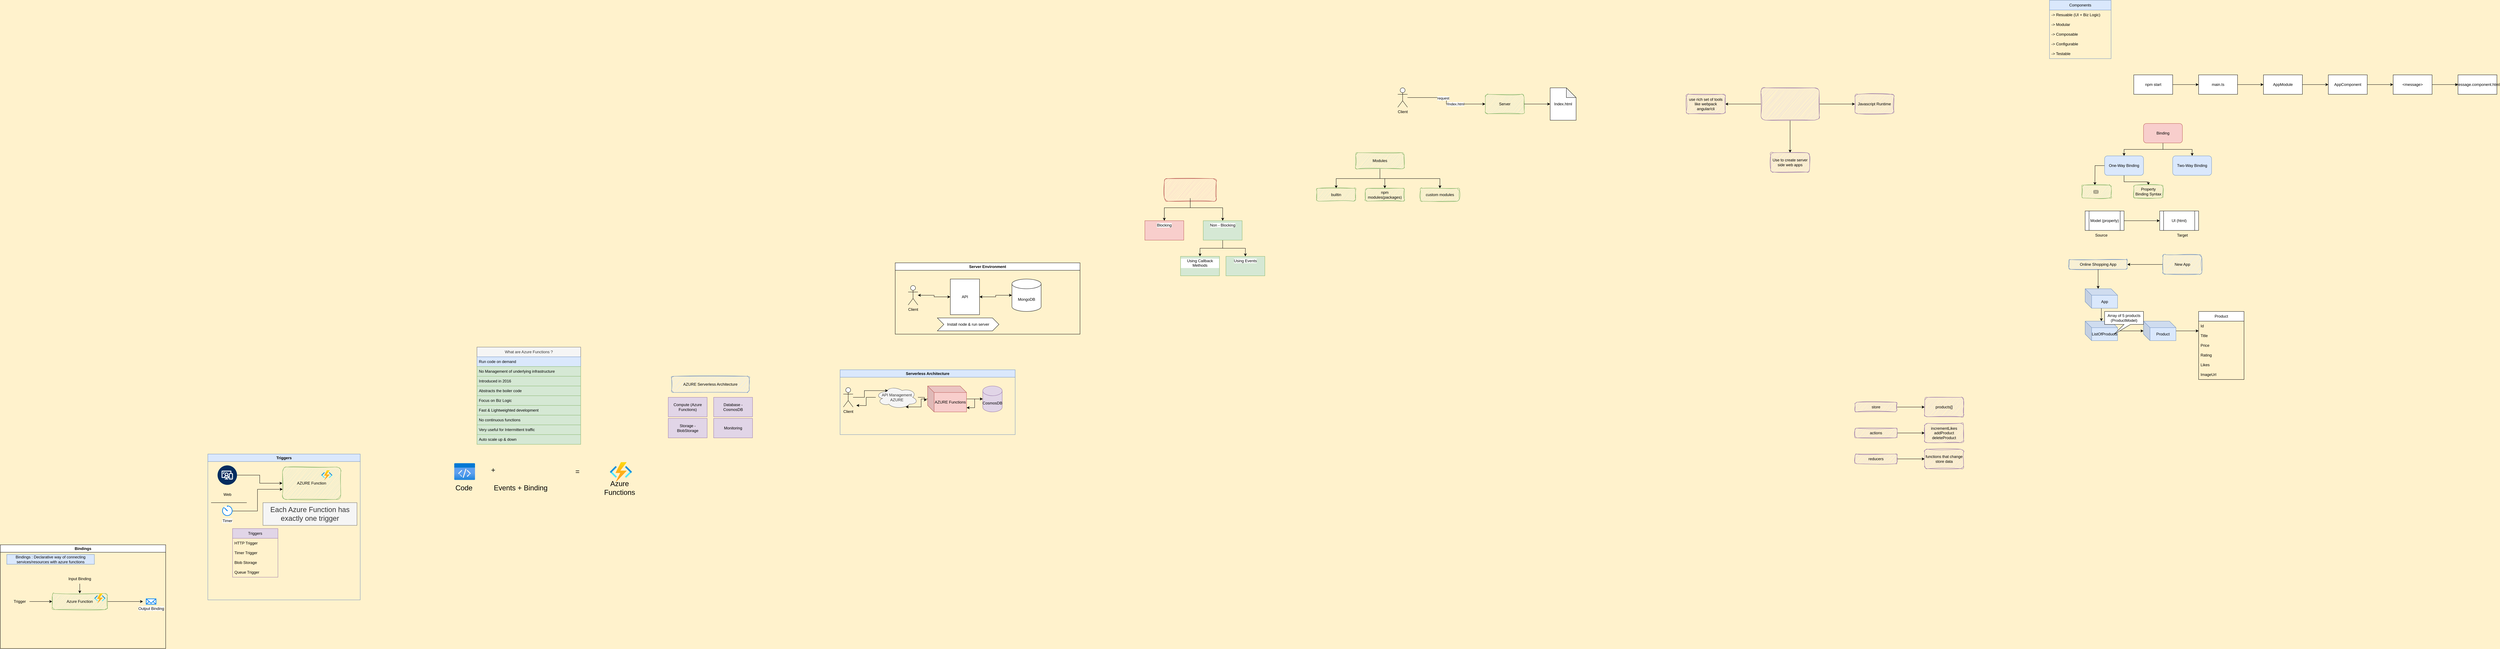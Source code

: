 <mxfile version="24.3.1" type="device">
  <diagram name="Page-1" id="HDuXw-QlhJ11YC1dcPAw">
    <mxGraphModel dx="7436" dy="801" grid="1" gridSize="10" guides="1" tooltips="1" connect="1" arrows="1" fold="1" page="0" pageScale="1" pageWidth="827" pageHeight="1169" background="#FFF2CC" math="0" shadow="0">
      <root>
        <mxCell id="0" />
        <mxCell id="1" parent="0" />
        <mxCell id="bRdnowW25l7c8z7Rshd9-3" value="" style="edgeStyle=orthogonalEdgeStyle;rounded=0;orthogonalLoop=1;jettySize=auto;html=1;" parent="1" source="bRdnowW25l7c8z7Rshd9-1" target="bRdnowW25l7c8z7Rshd9-2" edge="1">
          <mxGeometry relative="1" as="geometry" />
        </mxCell>
        <mxCell id="bRdnowW25l7c8z7Rshd9-1" value="npm start" style="rounded=0;whiteSpace=wrap;html=1;" parent="1" vertex="1">
          <mxGeometry x="90" y="200" width="120" height="60" as="geometry" />
        </mxCell>
        <mxCell id="bRdnowW25l7c8z7Rshd9-5" value="" style="edgeStyle=orthogonalEdgeStyle;rounded=0;orthogonalLoop=1;jettySize=auto;html=1;" parent="1" source="bRdnowW25l7c8z7Rshd9-2" target="bRdnowW25l7c8z7Rshd9-4" edge="1">
          <mxGeometry relative="1" as="geometry" />
        </mxCell>
        <mxCell id="bRdnowW25l7c8z7Rshd9-2" value="main.ts" style="whiteSpace=wrap;html=1;rounded=0;" parent="1" vertex="1">
          <mxGeometry x="290" y="200" width="120" height="60" as="geometry" />
        </mxCell>
        <mxCell id="bRdnowW25l7c8z7Rshd9-7" value="" style="edgeStyle=orthogonalEdgeStyle;rounded=0;orthogonalLoop=1;jettySize=auto;html=1;" parent="1" source="bRdnowW25l7c8z7Rshd9-4" target="bRdnowW25l7c8z7Rshd9-6" edge="1">
          <mxGeometry relative="1" as="geometry" />
        </mxCell>
        <mxCell id="bRdnowW25l7c8z7Rshd9-4" value="AppModule" style="whiteSpace=wrap;html=1;rounded=0;" parent="1" vertex="1">
          <mxGeometry x="490" y="200" width="120" height="60" as="geometry" />
        </mxCell>
        <mxCell id="bRdnowW25l7c8z7Rshd9-19" value="" style="edgeStyle=orthogonalEdgeStyle;rounded=0;orthogonalLoop=1;jettySize=auto;html=1;" parent="1" source="bRdnowW25l7c8z7Rshd9-6" target="bRdnowW25l7c8z7Rshd9-18" edge="1">
          <mxGeometry relative="1" as="geometry" />
        </mxCell>
        <mxCell id="bRdnowW25l7c8z7Rshd9-6" value="AppComponent" style="whiteSpace=wrap;html=1;rounded=0;" parent="1" vertex="1">
          <mxGeometry x="690" y="200" width="120" height="60" as="geometry" />
        </mxCell>
        <mxCell id="bRdnowW25l7c8z7Rshd9-8" value="Components" style="swimlane;fontStyle=0;childLayout=stackLayout;horizontal=1;startSize=30;horizontalStack=0;resizeParent=1;resizeParentMax=0;resizeLast=0;collapsible=1;marginBottom=0;whiteSpace=wrap;html=1;fillColor=#dae8fc;strokeColor=#6c8ebf;" parent="1" vertex="1">
          <mxGeometry x="-170" y="-30" width="190" height="180" as="geometry" />
        </mxCell>
        <mxCell id="bRdnowW25l7c8z7Rshd9-9" value="-&amp;gt; Resuable (UI + Biz Logic)" style="text;strokeColor=none;fillColor=none;align=left;verticalAlign=middle;spacingLeft=4;spacingRight=4;overflow=hidden;points=[[0,0.5],[1,0.5]];portConstraint=eastwest;rotatable=0;whiteSpace=wrap;html=1;" parent="bRdnowW25l7c8z7Rshd9-8" vertex="1">
          <mxGeometry y="30" width="190" height="30" as="geometry" />
        </mxCell>
        <mxCell id="bRdnowW25l7c8z7Rshd9-10" value="-&amp;gt; Modular" style="text;strokeColor=none;fillColor=none;align=left;verticalAlign=middle;spacingLeft=4;spacingRight=4;overflow=hidden;points=[[0,0.5],[1,0.5]];portConstraint=eastwest;rotatable=0;whiteSpace=wrap;html=1;" parent="bRdnowW25l7c8z7Rshd9-8" vertex="1">
          <mxGeometry y="60" width="190" height="30" as="geometry" />
        </mxCell>
        <mxCell id="bRdnowW25l7c8z7Rshd9-11" value="-&amp;gt; Composable" style="text;strokeColor=none;fillColor=none;align=left;verticalAlign=middle;spacingLeft=4;spacingRight=4;overflow=hidden;points=[[0,0.5],[1,0.5]];portConstraint=eastwest;rotatable=0;whiteSpace=wrap;html=1;" parent="bRdnowW25l7c8z7Rshd9-8" vertex="1">
          <mxGeometry y="90" width="190" height="30" as="geometry" />
        </mxCell>
        <mxCell id="bRdnowW25l7c8z7Rshd9-16" value="-&amp;gt; Configurable" style="text;strokeColor=none;fillColor=none;align=left;verticalAlign=middle;spacingLeft=4;spacingRight=4;overflow=hidden;points=[[0,0.5],[1,0.5]];portConstraint=eastwest;rotatable=0;whiteSpace=wrap;html=1;" parent="bRdnowW25l7c8z7Rshd9-8" vertex="1">
          <mxGeometry y="120" width="190" height="30" as="geometry" />
        </mxCell>
        <mxCell id="bRdnowW25l7c8z7Rshd9-17" value="-&amp;gt; Testable" style="text;strokeColor=none;fillColor=none;align=left;verticalAlign=middle;spacingLeft=4;spacingRight=4;overflow=hidden;points=[[0,0.5],[1,0.5]];portConstraint=eastwest;rotatable=0;whiteSpace=wrap;html=1;" parent="bRdnowW25l7c8z7Rshd9-8" vertex="1">
          <mxGeometry y="150" width="190" height="30" as="geometry" />
        </mxCell>
        <mxCell id="bRdnowW25l7c8z7Rshd9-21" value="" style="edgeStyle=orthogonalEdgeStyle;rounded=0;orthogonalLoop=1;jettySize=auto;html=1;" parent="1" source="bRdnowW25l7c8z7Rshd9-18" target="bRdnowW25l7c8z7Rshd9-20" edge="1">
          <mxGeometry relative="1" as="geometry" />
        </mxCell>
        <mxCell id="bRdnowW25l7c8z7Rshd9-18" value="&amp;lt;message&amp;gt;" style="whiteSpace=wrap;html=1;rounded=0;" parent="1" vertex="1">
          <mxGeometry x="890" y="200" width="120" height="60" as="geometry" />
        </mxCell>
        <mxCell id="bRdnowW25l7c8z7Rshd9-20" value="message.component.html" style="whiteSpace=wrap;html=1;rounded=0;" parent="1" vertex="1">
          <mxGeometry x="1090" y="200" width="120" height="60" as="geometry" />
        </mxCell>
        <mxCell id="JdlYXXrfO3Y3O5DC-lxx-3" value="" style="edgeStyle=orthogonalEdgeStyle;rounded=0;orthogonalLoop=1;jettySize=auto;html=1;" parent="1" source="JdlYXXrfO3Y3O5DC-lxx-1" target="JdlYXXrfO3Y3O5DC-lxx-2" edge="1">
          <mxGeometry relative="1" as="geometry" />
        </mxCell>
        <mxCell id="JdlYXXrfO3Y3O5DC-lxx-5" style="edgeStyle=orthogonalEdgeStyle;rounded=0;orthogonalLoop=1;jettySize=auto;html=1;entryX=0.5;entryY=0;entryDx=0;entryDy=0;" parent="1" source="JdlYXXrfO3Y3O5DC-lxx-1" target="JdlYXXrfO3Y3O5DC-lxx-4" edge="1">
          <mxGeometry relative="1" as="geometry" />
        </mxCell>
        <mxCell id="JdlYXXrfO3Y3O5DC-lxx-1" value="Binding" style="rounded=1;whiteSpace=wrap;html=1;fillColor=#f8cecc;strokeColor=#b85450;" parent="1" vertex="1">
          <mxGeometry x="120" y="350" width="120" height="60" as="geometry" />
        </mxCell>
        <mxCell id="JdlYXXrfO3Y3O5DC-lxx-9" style="edgeStyle=orthogonalEdgeStyle;rounded=0;orthogonalLoop=1;jettySize=auto;html=1;" parent="1" source="JdlYXXrfO3Y3O5DC-lxx-2" edge="1">
          <mxGeometry relative="1" as="geometry">
            <mxPoint x="-30" y="540" as="targetPoint" />
          </mxGeometry>
        </mxCell>
        <mxCell id="JdlYXXrfO3Y3O5DC-lxx-12" style="edgeStyle=orthogonalEdgeStyle;rounded=0;orthogonalLoop=1;jettySize=auto;html=1;entryX=0.5;entryY=0;entryDx=0;entryDy=0;" parent="1" source="JdlYXXrfO3Y3O5DC-lxx-2" target="JdlYXXrfO3Y3O5DC-lxx-11" edge="1">
          <mxGeometry relative="1" as="geometry" />
        </mxCell>
        <mxCell id="JdlYXXrfO3Y3O5DC-lxx-2" value="One-Way Binding" style="rounded=1;whiteSpace=wrap;html=1;fillColor=#dae8fc;strokeColor=#6c8ebf;" parent="1" vertex="1">
          <mxGeometry y="450" width="120" height="60" as="geometry" />
        </mxCell>
        <mxCell id="JdlYXXrfO3Y3O5DC-lxx-4" value="Two-Way Binding" style="rounded=1;whiteSpace=wrap;html=1;fillColor=#dae8fc;strokeColor=#6c8ebf;" parent="1" vertex="1">
          <mxGeometry x="210" y="450" width="120" height="60" as="geometry" />
        </mxCell>
        <mxCell id="JdlYXXrfO3Y3O5DC-lxx-8" style="edgeStyle=orthogonalEdgeStyle;rounded=0;orthogonalLoop=1;jettySize=auto;html=1;" parent="1" source="JdlYXXrfO3Y3O5DC-lxx-6" target="JdlYXXrfO3Y3O5DC-lxx-7" edge="1">
          <mxGeometry relative="1" as="geometry" />
        </mxCell>
        <mxCell id="JdlYXXrfO3Y3O5DC-lxx-6" value="Model (property)" style="shape=process;whiteSpace=wrap;html=1;backgroundOutline=1;" parent="1" vertex="1">
          <mxGeometry x="-60" y="620" width="120" height="60" as="geometry" />
        </mxCell>
        <mxCell id="JdlYXXrfO3Y3O5DC-lxx-7" value="UI (html)" style="shape=process;whiteSpace=wrap;html=1;backgroundOutline=1;" parent="1" vertex="1">
          <mxGeometry x="170" y="620" width="120" height="60" as="geometry" />
        </mxCell>
        <mxCell id="JdlYXXrfO3Y3O5DC-lxx-10" value="{{}}&amp;nbsp;" style="rounded=1;whiteSpace=wrap;html=1;fillColor=#d5e8d4;strokeColor=#82b366;sketch=1;curveFitting=1;jiggle=2;" parent="1" vertex="1">
          <mxGeometry x="-70" y="540" width="90" height="40" as="geometry" />
        </mxCell>
        <mxCell id="JdlYXXrfO3Y3O5DC-lxx-11" value="Property Binding Syntax" style="rounded=1;whiteSpace=wrap;html=1;fillColor=#d5e8d4;strokeColor=#82b366;sketch=1;curveFitting=1;jiggle=2;" parent="1" vertex="1">
          <mxGeometry x="90" y="540" width="90" height="40" as="geometry" />
        </mxCell>
        <mxCell id="JdlYXXrfO3Y3O5DC-lxx-13" value="Source" style="text;html=1;align=center;verticalAlign=middle;whiteSpace=wrap;rounded=0;" parent="1" vertex="1">
          <mxGeometry x="-40" y="680" width="60" height="30" as="geometry" />
        </mxCell>
        <mxCell id="JdlYXXrfO3Y3O5DC-lxx-14" value="Target" style="text;html=1;align=center;verticalAlign=middle;whiteSpace=wrap;rounded=0;" parent="1" vertex="1">
          <mxGeometry x="210" y="680" width="60" height="30" as="geometry" />
        </mxCell>
        <mxCell id="JdlYXXrfO3Y3O5DC-lxx-15" value="Online Shopping App" style="rounded=1;whiteSpace=wrap;html=1;fillColor=#dae8fc;strokeColor=#6c8ebf;sketch=1;curveFitting=1;jiggle=2;" parent="1" vertex="1">
          <mxGeometry x="-110" y="770" width="180" height="30" as="geometry" />
        </mxCell>
        <mxCell id="JdlYXXrfO3Y3O5DC-lxx-21" value="" style="edgeStyle=orthogonalEdgeStyle;rounded=0;orthogonalLoop=1;jettySize=auto;html=1;" parent="1" source="JdlYXXrfO3Y3O5DC-lxx-18" target="JdlYXXrfO3Y3O5DC-lxx-20" edge="1">
          <mxGeometry relative="1" as="geometry" />
        </mxCell>
        <mxCell id="JdlYXXrfO3Y3O5DC-lxx-18" value="App" style="shape=cube;whiteSpace=wrap;html=1;boundedLbl=1;backgroundOutline=1;darkOpacity=0.05;darkOpacity2=0.1;fillColor=#dae8fc;strokeColor=#6c8ebf;" parent="1" vertex="1">
          <mxGeometry x="-60" y="860" width="100" height="60" as="geometry" />
        </mxCell>
        <mxCell id="JdlYXXrfO3Y3O5DC-lxx-19" style="edgeStyle=orthogonalEdgeStyle;rounded=0;orthogonalLoop=1;jettySize=auto;html=1;entryX=0;entryY=0;entryDx=40;entryDy=0;entryPerimeter=0;" parent="1" source="JdlYXXrfO3Y3O5DC-lxx-15" target="JdlYXXrfO3Y3O5DC-lxx-18" edge="1">
          <mxGeometry relative="1" as="geometry" />
        </mxCell>
        <mxCell id="JdlYXXrfO3Y3O5DC-lxx-23" value="" style="edgeStyle=orthogonalEdgeStyle;rounded=0;orthogonalLoop=1;jettySize=auto;html=1;" parent="1" source="JdlYXXrfO3Y3O5DC-lxx-20" target="JdlYXXrfO3Y3O5DC-lxx-22" edge="1">
          <mxGeometry relative="1" as="geometry" />
        </mxCell>
        <mxCell id="JdlYXXrfO3Y3O5DC-lxx-20" value="ListOfProducts" style="shape=cube;whiteSpace=wrap;html=1;boundedLbl=1;backgroundOutline=1;darkOpacity=0.05;darkOpacity2=0.1;fillColor=#dae8fc;strokeColor=#6c8ebf;" parent="1" vertex="1">
          <mxGeometry x="-60" y="960" width="100" height="60" as="geometry" />
        </mxCell>
        <mxCell id="JdlYXXrfO3Y3O5DC-lxx-26" value="" style="edgeStyle=orthogonalEdgeStyle;rounded=0;orthogonalLoop=1;jettySize=auto;html=1;" parent="1" source="JdlYXXrfO3Y3O5DC-lxx-22" edge="1">
          <mxGeometry relative="1" as="geometry">
            <mxPoint x="290" y="990" as="targetPoint" />
          </mxGeometry>
        </mxCell>
        <mxCell id="JdlYXXrfO3Y3O5DC-lxx-22" value="Product" style="shape=cube;whiteSpace=wrap;html=1;boundedLbl=1;backgroundOutline=1;darkOpacity=0.05;darkOpacity2=0.1;fillColor=#dae8fc;strokeColor=#6c8ebf;" parent="1" vertex="1">
          <mxGeometry x="120" y="960" width="100" height="60" as="geometry" />
        </mxCell>
        <mxCell id="JdlYXXrfO3Y3O5DC-lxx-24" value="Array of 5 products (ProductModel)" style="shape=callout;whiteSpace=wrap;html=1;perimeter=calloutPerimeter;position2=0.25;" parent="1" vertex="1">
          <mxGeometry y="930" width="120" height="70" as="geometry" />
        </mxCell>
        <mxCell id="JdlYXXrfO3Y3O5DC-lxx-27" value="Product" style="swimlane;fontStyle=0;childLayout=stackLayout;horizontal=1;startSize=30;horizontalStack=0;resizeParent=1;resizeParentMax=0;resizeLast=0;collapsible=1;marginBottom=0;whiteSpace=wrap;html=1;" parent="1" vertex="1">
          <mxGeometry x="290" y="930" width="140" height="210" as="geometry" />
        </mxCell>
        <mxCell id="JdlYXXrfO3Y3O5DC-lxx-28" value="Id" style="text;strokeColor=none;fillColor=none;align=left;verticalAlign=middle;spacingLeft=4;spacingRight=4;overflow=hidden;points=[[0,0.5],[1,0.5]];portConstraint=eastwest;rotatable=0;whiteSpace=wrap;html=1;" parent="JdlYXXrfO3Y3O5DC-lxx-27" vertex="1">
          <mxGeometry y="30" width="140" height="30" as="geometry" />
        </mxCell>
        <mxCell id="JdlYXXrfO3Y3O5DC-lxx-29" value="Title" style="text;strokeColor=none;fillColor=none;align=left;verticalAlign=middle;spacingLeft=4;spacingRight=4;overflow=hidden;points=[[0,0.5],[1,0.5]];portConstraint=eastwest;rotatable=0;whiteSpace=wrap;html=1;" parent="JdlYXXrfO3Y3O5DC-lxx-27" vertex="1">
          <mxGeometry y="60" width="140" height="30" as="geometry" />
        </mxCell>
        <mxCell id="JdlYXXrfO3Y3O5DC-lxx-30" value="Price" style="text;strokeColor=none;fillColor=none;align=left;verticalAlign=middle;spacingLeft=4;spacingRight=4;overflow=hidden;points=[[0,0.5],[1,0.5]];portConstraint=eastwest;rotatable=0;whiteSpace=wrap;html=1;" parent="JdlYXXrfO3Y3O5DC-lxx-27" vertex="1">
          <mxGeometry y="90" width="140" height="30" as="geometry" />
        </mxCell>
        <mxCell id="JdlYXXrfO3Y3O5DC-lxx-31" value="Rating" style="text;strokeColor=none;fillColor=none;align=left;verticalAlign=middle;spacingLeft=4;spacingRight=4;overflow=hidden;points=[[0,0.5],[1,0.5]];portConstraint=eastwest;rotatable=0;whiteSpace=wrap;html=1;" parent="JdlYXXrfO3Y3O5DC-lxx-27" vertex="1">
          <mxGeometry y="120" width="140" height="30" as="geometry" />
        </mxCell>
        <mxCell id="JdlYXXrfO3Y3O5DC-lxx-33" value="Likes" style="text;strokeColor=none;fillColor=none;align=left;verticalAlign=middle;spacingLeft=4;spacingRight=4;overflow=hidden;points=[[0,0.5],[1,0.5]];portConstraint=eastwest;rotatable=0;whiteSpace=wrap;html=1;" parent="JdlYXXrfO3Y3O5DC-lxx-27" vertex="1">
          <mxGeometry y="150" width="140" height="30" as="geometry" />
        </mxCell>
        <mxCell id="JdlYXXrfO3Y3O5DC-lxx-32" value="ImageUrl" style="text;strokeColor=none;fillColor=none;align=left;verticalAlign=middle;spacingLeft=4;spacingRight=4;overflow=hidden;points=[[0,0.5],[1,0.5]];portConstraint=eastwest;rotatable=0;whiteSpace=wrap;html=1;" parent="JdlYXXrfO3Y3O5DC-lxx-27" vertex="1">
          <mxGeometry y="180" width="140" height="30" as="geometry" />
        </mxCell>
        <mxCell id="JdlYXXrfO3Y3O5DC-lxx-37" style="edgeStyle=orthogonalEdgeStyle;rounded=0;orthogonalLoop=1;jettySize=auto;html=1;entryX=1;entryY=0.5;entryDx=0;entryDy=0;" parent="1" source="JdlYXXrfO3Y3O5DC-lxx-35" target="JdlYXXrfO3Y3O5DC-lxx-15" edge="1">
          <mxGeometry relative="1" as="geometry" />
        </mxCell>
        <mxCell id="JdlYXXrfO3Y3O5DC-lxx-35" value="New App" style="whiteSpace=wrap;html=1;fillColor=#dae8fc;strokeColor=#6c8ebf;rounded=1;sketch=1;curveFitting=1;jiggle=2;" parent="1" vertex="1">
          <mxGeometry x="180" y="755" width="120" height="60" as="geometry" />
        </mxCell>
        <mxCell id="70ixarAjrziTrbDq58aA-3" value="" style="edgeStyle=orthogonalEdgeStyle;rounded=0;orthogonalLoop=1;jettySize=auto;html=1;" parent="1" source="70ixarAjrziTrbDq58aA-1" target="70ixarAjrziTrbDq58aA-2" edge="1">
          <mxGeometry relative="1" as="geometry" />
        </mxCell>
        <mxCell id="70ixarAjrziTrbDq58aA-1" value="store" style="rounded=1;whiteSpace=wrap;html=1;fillColor=#e1d5e7;strokeColor=#9673a6;sketch=1;curveFitting=1;jiggle=2;" parent="1" vertex="1">
          <mxGeometry x="-770" y="1210" width="130" height="30" as="geometry" />
        </mxCell>
        <mxCell id="70ixarAjrziTrbDq58aA-2" value="products[]" style="whiteSpace=wrap;html=1;fillColor=#e1d5e7;strokeColor=#9673a6;rounded=1;sketch=1;curveFitting=1;jiggle=2;" parent="1" vertex="1">
          <mxGeometry x="-555" y="1195" width="120" height="60" as="geometry" />
        </mxCell>
        <mxCell id="70ixarAjrziTrbDq58aA-6" value="" style="edgeStyle=orthogonalEdgeStyle;rounded=0;orthogonalLoop=1;jettySize=auto;html=1;" parent="1" source="70ixarAjrziTrbDq58aA-4" target="70ixarAjrziTrbDq58aA-5" edge="1">
          <mxGeometry relative="1" as="geometry" />
        </mxCell>
        <mxCell id="70ixarAjrziTrbDq58aA-4" value="actions" style="rounded=1;whiteSpace=wrap;html=1;fillColor=#e1d5e7;strokeColor=#9673a6;sketch=1;curveFitting=1;jiggle=2;" parent="1" vertex="1">
          <mxGeometry x="-770" y="1290" width="130" height="30" as="geometry" />
        </mxCell>
        <mxCell id="70ixarAjrziTrbDq58aA-5" value="incrementLikes&lt;div&gt;addProduct&lt;/div&gt;&lt;div&gt;deleteProduct&lt;/div&gt;" style="whiteSpace=wrap;html=1;fillColor=#e1d5e7;strokeColor=#9673a6;rounded=1;sketch=1;curveFitting=1;jiggle=2;" parent="1" vertex="1">
          <mxGeometry x="-555" y="1275" width="120" height="60" as="geometry" />
        </mxCell>
        <mxCell id="70ixarAjrziTrbDq58aA-9" value="" style="edgeStyle=orthogonalEdgeStyle;rounded=0;orthogonalLoop=1;jettySize=auto;html=1;" parent="1" source="70ixarAjrziTrbDq58aA-7" target="70ixarAjrziTrbDq58aA-8" edge="1">
          <mxGeometry relative="1" as="geometry" />
        </mxCell>
        <mxCell id="70ixarAjrziTrbDq58aA-7" value="reducers" style="rounded=1;whiteSpace=wrap;html=1;fillColor=#e1d5e7;strokeColor=#9673a6;sketch=1;curveFitting=1;jiggle=2;" parent="1" vertex="1">
          <mxGeometry x="-770" y="1370" width="130" height="30" as="geometry" />
        </mxCell>
        <mxCell id="70ixarAjrziTrbDq58aA-8" value="functions that change store data" style="whiteSpace=wrap;html=1;fillColor=#e1d5e7;strokeColor=#9673a6;rounded=1;sketch=1;curveFitting=1;jiggle=2;" parent="1" vertex="1">
          <mxGeometry x="-555" y="1355" width="120" height="60" as="geometry" />
        </mxCell>
        <mxCell id="14-h52MNmhF-aHsk9ki6-4" value="" style="edgeStyle=orthogonalEdgeStyle;rounded=0;orthogonalLoop=1;jettySize=auto;html=1;" parent="1" source="14-h52MNmhF-aHsk9ki6-1" target="14-h52MNmhF-aHsk9ki6-3" edge="1">
          <mxGeometry relative="1" as="geometry" />
        </mxCell>
        <mxCell id="14-h52MNmhF-aHsk9ki6-6" value="" style="edgeStyle=orthogonalEdgeStyle;rounded=0;orthogonalLoop=1;jettySize=auto;html=1;" parent="1" source="14-h52MNmhF-aHsk9ki6-1" target="14-h52MNmhF-aHsk9ki6-5" edge="1">
          <mxGeometry relative="1" as="geometry" />
        </mxCell>
        <mxCell id="14-h52MNmhF-aHsk9ki6-8" value="" style="edgeStyle=orthogonalEdgeStyle;rounded=0;orthogonalLoop=1;jettySize=auto;html=1;" parent="1" source="14-h52MNmhF-aHsk9ki6-1" target="14-h52MNmhF-aHsk9ki6-7" edge="1">
          <mxGeometry relative="1" as="geometry" />
        </mxCell>
        <mxCell id="14-h52MNmhF-aHsk9ki6-1" value="" style="rounded=1;whiteSpace=wrap;html=1;fillColor=#e1d5e7;strokeColor=#9673a6;sketch=1;curveFitting=1;jiggle=2;" parent="1" vertex="1">
          <mxGeometry x="-1060" y="240" width="180" height="100" as="geometry" />
        </mxCell>
        <mxCell id="14-h52MNmhF-aHsk9ki6-2" value="" style="shape=image;verticalLabelPosition=bottom;labelBackgroundColor=default;verticalAlign=top;aspect=fixed;imageAspect=0;image=https://upload.wikimedia.org/wikipedia/commons/d/d9/Node.js_logo.svg;" parent="1" vertex="1">
          <mxGeometry x="-1000" y="269.5" width="67.01" height="41" as="geometry" />
        </mxCell>
        <mxCell id="14-h52MNmhF-aHsk9ki6-3" value="Javascript Runtime" style="whiteSpace=wrap;html=1;fillColor=#e1d5e7;strokeColor=#9673a6;rounded=1;sketch=1;curveFitting=1;jiggle=2;" parent="1" vertex="1">
          <mxGeometry x="-770" y="260" width="120" height="60" as="geometry" />
        </mxCell>
        <mxCell id="14-h52MNmhF-aHsk9ki6-5" value="Use to create server side web apps" style="whiteSpace=wrap;html=1;fillColor=#e1d5e7;strokeColor=#9673a6;rounded=1;sketch=1;curveFitting=1;jiggle=2;" parent="1" vertex="1">
          <mxGeometry x="-1030" y="440" width="120" height="60" as="geometry" />
        </mxCell>
        <mxCell id="14-h52MNmhF-aHsk9ki6-7" value="use rich set of tools like webpack angular/cli" style="whiteSpace=wrap;html=1;fillColor=#e1d5e7;strokeColor=#9673a6;rounded=1;sketch=1;curveFitting=1;jiggle=2;" parent="1" vertex="1">
          <mxGeometry x="-1290" y="260" width="120" height="60" as="geometry" />
        </mxCell>
        <mxCell id="14-h52MNmhF-aHsk9ki6-9" value="Server" style="rounded=1;whiteSpace=wrap;html=1;fillColor=#d5e8d4;strokeColor=#82b366;sketch=1;curveFitting=1;jiggle=2;" parent="1" vertex="1">
          <mxGeometry x="-1910" y="260" width="120" height="60" as="geometry" />
        </mxCell>
        <mxCell id="14-h52MNmhF-aHsk9ki6-11" style="edgeStyle=orthogonalEdgeStyle;rounded=0;orthogonalLoop=1;jettySize=auto;html=1;entryX=0;entryY=0.5;entryDx=0;entryDy=0;" parent="1" source="14-h52MNmhF-aHsk9ki6-10" target="14-h52MNmhF-aHsk9ki6-9" edge="1">
          <mxGeometry relative="1" as="geometry" />
        </mxCell>
        <mxCell id="14-h52MNmhF-aHsk9ki6-12" value="request" style="edgeLabel;html=1;align=center;verticalAlign=middle;resizable=0;points=[];" parent="14-h52MNmhF-aHsk9ki6-11" vertex="1" connectable="0">
          <mxGeometry x="-0.153" y="-2" relative="1" as="geometry">
            <mxPoint as="offset" />
          </mxGeometry>
        </mxCell>
        <mxCell id="14-h52MNmhF-aHsk9ki6-20" value="/Index.html" style="edgeLabel;html=1;align=center;verticalAlign=middle;resizable=0;points=[];" parent="14-h52MNmhF-aHsk9ki6-11" vertex="1" connectable="0">
          <mxGeometry x="0.29" relative="1" as="geometry">
            <mxPoint as="offset" />
          </mxGeometry>
        </mxCell>
        <mxCell id="14-h52MNmhF-aHsk9ki6-10" value="Client" style="shape=umlActor;verticalLabelPosition=bottom;verticalAlign=top;html=1;outlineConnect=0;" parent="1" vertex="1">
          <mxGeometry x="-2180" y="240" width="30" height="60" as="geometry" />
        </mxCell>
        <mxCell id="14-h52MNmhF-aHsk9ki6-13" value="Index.html" style="shape=note;whiteSpace=wrap;html=1;backgroundOutline=1;darkOpacity=0.05;" parent="1" vertex="1">
          <mxGeometry x="-1710" y="240" width="80" height="100" as="geometry" />
        </mxCell>
        <mxCell id="14-h52MNmhF-aHsk9ki6-14" style="edgeStyle=orthogonalEdgeStyle;rounded=0;orthogonalLoop=1;jettySize=auto;html=1;entryX=0;entryY=0.5;entryDx=0;entryDy=0;entryPerimeter=0;" parent="1" source="14-h52MNmhF-aHsk9ki6-9" target="14-h52MNmhF-aHsk9ki6-13" edge="1">
          <mxGeometry relative="1" as="geometry" />
        </mxCell>
        <mxCell id="14-h52MNmhF-aHsk9ki6-23" value="" style="edgeStyle=orthogonalEdgeStyle;rounded=0;orthogonalLoop=1;jettySize=auto;html=1;" parent="1" source="14-h52MNmhF-aHsk9ki6-21" target="14-h52MNmhF-aHsk9ki6-22" edge="1">
          <mxGeometry relative="1" as="geometry" />
        </mxCell>
        <mxCell id="14-h52MNmhF-aHsk9ki6-26" style="edgeStyle=orthogonalEdgeStyle;rounded=0;orthogonalLoop=1;jettySize=auto;html=1;entryX=0.5;entryY=0;entryDx=0;entryDy=0;" parent="1" source="14-h52MNmhF-aHsk9ki6-21" target="14-h52MNmhF-aHsk9ki6-24" edge="1">
          <mxGeometry relative="1" as="geometry" />
        </mxCell>
        <mxCell id="14-h52MNmhF-aHsk9ki6-27" style="edgeStyle=orthogonalEdgeStyle;rounded=0;orthogonalLoop=1;jettySize=auto;html=1;" parent="1" source="14-h52MNmhF-aHsk9ki6-21" target="14-h52MNmhF-aHsk9ki6-25" edge="1">
          <mxGeometry relative="1" as="geometry">
            <Array as="points">
              <mxPoint x="-2235" y="520" />
              <mxPoint x="-2050" y="520" />
            </Array>
          </mxGeometry>
        </mxCell>
        <mxCell id="14-h52MNmhF-aHsk9ki6-21" value="Modules" style="rounded=1;whiteSpace=wrap;html=1;fillColor=#d5e8d4;strokeColor=#82b366;sketch=1;curveFitting=1;jiggle=2;" parent="1" vertex="1">
          <mxGeometry x="-2310" y="440" width="150" height="50" as="geometry" />
        </mxCell>
        <mxCell id="14-h52MNmhF-aHsk9ki6-22" value="builtin" style="whiteSpace=wrap;html=1;fillColor=#d5e8d4;strokeColor=#82b366;rounded=1;sketch=1;curveFitting=1;jiggle=2;" parent="1" vertex="1">
          <mxGeometry x="-2430" y="550" width="120" height="40" as="geometry" />
        </mxCell>
        <mxCell id="14-h52MNmhF-aHsk9ki6-24" value="npm modules(packages)" style="whiteSpace=wrap;html=1;fillColor=#d5e8d4;strokeColor=#82b366;rounded=1;sketch=1;curveFitting=1;jiggle=2;" parent="1" vertex="1">
          <mxGeometry x="-2280" y="550" width="120" height="40" as="geometry" />
        </mxCell>
        <mxCell id="14-h52MNmhF-aHsk9ki6-25" value="custom modules" style="whiteSpace=wrap;html=1;fillColor=#d5e8d4;strokeColor=#82b366;rounded=1;sketch=1;curveFitting=1;jiggle=2;" parent="1" vertex="1">
          <mxGeometry x="-2110" y="550" width="120" height="40" as="geometry" />
        </mxCell>
        <mxCell id="14-h52MNmhF-aHsk9ki6-29" value="" style="rounded=1;whiteSpace=wrap;html=1;fillColor=#f8cecc;strokeColor=#b85450;sketch=1;curveFitting=1;jiggle=2;" parent="1" vertex="1">
          <mxGeometry x="-2900" y="520" width="160" height="70" as="geometry" />
        </mxCell>
        <mxCell id="14-h52MNmhF-aHsk9ki6-32" value="" style="edgeStyle=orthogonalEdgeStyle;rounded=0;orthogonalLoop=1;jettySize=auto;html=1;" parent="1" source="14-h52MNmhF-aHsk9ki6-30" target="14-h52MNmhF-aHsk9ki6-31" edge="1">
          <mxGeometry relative="1" as="geometry">
            <Array as="points">
              <mxPoint x="-2820" y="610" />
              <mxPoint x="-2900" y="610" />
            </Array>
          </mxGeometry>
        </mxCell>
        <mxCell id="14-h52MNmhF-aHsk9ki6-34" style="edgeStyle=orthogonalEdgeStyle;rounded=0;orthogonalLoop=1;jettySize=auto;html=1;entryX=0.5;entryY=0;entryDx=0;entryDy=0;" parent="1" source="14-h52MNmhF-aHsk9ki6-30" target="14-h52MNmhF-aHsk9ki6-33" edge="1">
          <mxGeometry relative="1" as="geometry">
            <Array as="points">
              <mxPoint x="-2820" y="610" />
              <mxPoint x="-2720" y="610" />
            </Array>
          </mxGeometry>
        </mxCell>
        <mxCell id="14-h52MNmhF-aHsk9ki6-30" value="" style="shape=image;verticalLabelPosition=bottom;labelBackgroundColor=default;verticalAlign=top;aspect=fixed;imageAspect=0;image=https://upload.wikimedia.org/wikipedia/commons/d/d9/Node.js_logo.svg;" parent="1" vertex="1">
          <mxGeometry x="-2853.51" y="539.5" width="67.01" height="41" as="geometry" />
        </mxCell>
        <mxCell id="14-h52MNmhF-aHsk9ki6-31" value="Blocking" style="whiteSpace=wrap;html=1;verticalAlign=top;labelBackgroundColor=default;fillColor=#f8cecc;strokeColor=#b85450;" parent="1" vertex="1">
          <mxGeometry x="-2959.995" y="650" width="120" height="60" as="geometry" />
        </mxCell>
        <mxCell id="14-h52MNmhF-aHsk9ki6-36" value="" style="edgeStyle=orthogonalEdgeStyle;rounded=0;orthogonalLoop=1;jettySize=auto;html=1;" parent="1" source="14-h52MNmhF-aHsk9ki6-33" target="14-h52MNmhF-aHsk9ki6-35" edge="1">
          <mxGeometry relative="1" as="geometry" />
        </mxCell>
        <mxCell id="14-h52MNmhF-aHsk9ki6-38" style="edgeStyle=orthogonalEdgeStyle;rounded=0;orthogonalLoop=1;jettySize=auto;html=1;entryX=0.5;entryY=0;entryDx=0;entryDy=0;" parent="1" source="14-h52MNmhF-aHsk9ki6-33" target="14-h52MNmhF-aHsk9ki6-37" edge="1">
          <mxGeometry relative="1" as="geometry" />
        </mxCell>
        <mxCell id="14-h52MNmhF-aHsk9ki6-33" value="Non - Blocking" style="whiteSpace=wrap;html=1;verticalAlign=top;labelBackgroundColor=default;fillColor=#d5e8d4;strokeColor=#82b366;" parent="1" vertex="1">
          <mxGeometry x="-2780.005" y="650" width="120" height="60" as="geometry" />
        </mxCell>
        <mxCell id="14-h52MNmhF-aHsk9ki6-35" value="Using Callback Methods" style="whiteSpace=wrap;html=1;verticalAlign=top;fillColor=#d5e8d4;strokeColor=#82b366;labelBackgroundColor=default;" parent="1" vertex="1">
          <mxGeometry x="-2849.995" y="760" width="120" height="60" as="geometry" />
        </mxCell>
        <mxCell id="14-h52MNmhF-aHsk9ki6-37" value="Using Events" style="whiteSpace=wrap;html=1;verticalAlign=top;fillColor=#d5e8d4;strokeColor=#82b366;labelBackgroundColor=default;" parent="1" vertex="1">
          <mxGeometry x="-2710.005" y="760" width="120" height="60" as="geometry" />
        </mxCell>
        <mxCell id="gSGFPPf_8N2eM0KzgUbJ-3" value="Server Environment" style="swimlane;whiteSpace=wrap;html=1;" vertex="1" parent="1">
          <mxGeometry x="-3730" y="780" width="570" height="220" as="geometry" />
        </mxCell>
        <mxCell id="gSGFPPf_8N2eM0KzgUbJ-8" style="edgeStyle=orthogonalEdgeStyle;rounded=0;orthogonalLoop=1;jettySize=auto;html=1;" edge="1" parent="gSGFPPf_8N2eM0KzgUbJ-3" source="gSGFPPf_8N2eM0KzgUbJ-4" target="gSGFPPf_8N2eM0KzgUbJ-5">
          <mxGeometry relative="1" as="geometry" />
        </mxCell>
        <mxCell id="gSGFPPf_8N2eM0KzgUbJ-4" value="Client" style="shape=umlActor;verticalLabelPosition=bottom;verticalAlign=top;html=1;outlineConnect=0;" vertex="1" parent="gSGFPPf_8N2eM0KzgUbJ-3">
          <mxGeometry x="40" y="70" width="30" height="60" as="geometry" />
        </mxCell>
        <mxCell id="gSGFPPf_8N2eM0KzgUbJ-9" style="edgeStyle=orthogonalEdgeStyle;rounded=0;orthogonalLoop=1;jettySize=auto;html=1;" edge="1" parent="gSGFPPf_8N2eM0KzgUbJ-3" source="gSGFPPf_8N2eM0KzgUbJ-5" target="gSGFPPf_8N2eM0KzgUbJ-7">
          <mxGeometry relative="1" as="geometry" />
        </mxCell>
        <mxCell id="gSGFPPf_8N2eM0KzgUbJ-11" style="edgeStyle=orthogonalEdgeStyle;rounded=0;orthogonalLoop=1;jettySize=auto;html=1;" edge="1" parent="gSGFPPf_8N2eM0KzgUbJ-3" source="gSGFPPf_8N2eM0KzgUbJ-5" target="gSGFPPf_8N2eM0KzgUbJ-4">
          <mxGeometry relative="1" as="geometry" />
        </mxCell>
        <mxCell id="gSGFPPf_8N2eM0KzgUbJ-5" value="API" style="rounded=0;whiteSpace=wrap;html=1;" vertex="1" parent="gSGFPPf_8N2eM0KzgUbJ-3">
          <mxGeometry x="170" y="50" width="90" height="110" as="geometry" />
        </mxCell>
        <mxCell id="gSGFPPf_8N2eM0KzgUbJ-6" value="Install node &amp;amp; run server" style="shape=step;perimeter=stepPerimeter;whiteSpace=wrap;html=1;fixedSize=1;" vertex="1" parent="gSGFPPf_8N2eM0KzgUbJ-3">
          <mxGeometry x="130" y="170" width="190" height="40" as="geometry" />
        </mxCell>
        <mxCell id="gSGFPPf_8N2eM0KzgUbJ-10" style="edgeStyle=orthogonalEdgeStyle;rounded=0;orthogonalLoop=1;jettySize=auto;html=1;" edge="1" parent="gSGFPPf_8N2eM0KzgUbJ-3" source="gSGFPPf_8N2eM0KzgUbJ-7" target="gSGFPPf_8N2eM0KzgUbJ-5">
          <mxGeometry relative="1" as="geometry" />
        </mxCell>
        <mxCell id="gSGFPPf_8N2eM0KzgUbJ-7" value="MongoDB" style="shape=cylinder3;whiteSpace=wrap;html=1;boundedLbl=1;backgroundOutline=1;size=15;" vertex="1" parent="gSGFPPf_8N2eM0KzgUbJ-3">
          <mxGeometry x="360" y="50" width="90" height="100" as="geometry" />
        </mxCell>
        <mxCell id="gSGFPPf_8N2eM0KzgUbJ-12" value="Serverless Architecture" style="swimlane;whiteSpace=wrap;html=1;fillColor=#dae8fc;strokeColor=#6c8ebf;" vertex="1" parent="1">
          <mxGeometry x="-3900" y="1110" width="540" height="200" as="geometry" />
        </mxCell>
        <mxCell id="gSGFPPf_8N2eM0KzgUbJ-13" value="Client" style="shape=umlActor;verticalLabelPosition=bottom;verticalAlign=top;html=1;outlineConnect=0;" vertex="1" parent="gSGFPPf_8N2eM0KzgUbJ-12">
          <mxGeometry x="10" y="55" width="30" height="60" as="geometry" />
        </mxCell>
        <mxCell id="gSGFPPf_8N2eM0KzgUbJ-23" style="edgeStyle=orthogonalEdgeStyle;rounded=0;orthogonalLoop=1;jettySize=auto;html=1;" edge="1" parent="gSGFPPf_8N2eM0KzgUbJ-12" source="gSGFPPf_8N2eM0KzgUbJ-15">
          <mxGeometry relative="1" as="geometry">
            <mxPoint x="50" y="110" as="targetPoint" />
          </mxGeometry>
        </mxCell>
        <mxCell id="gSGFPPf_8N2eM0KzgUbJ-15" value="API Management AZURE" style="ellipse;shape=cloud;whiteSpace=wrap;html=1;fillColor=#f5f5f5;fontColor=#333333;strokeColor=#666666;" vertex="1" parent="gSGFPPf_8N2eM0KzgUbJ-12">
          <mxGeometry x="110" y="50" width="130" height="70" as="geometry" />
        </mxCell>
        <mxCell id="gSGFPPf_8N2eM0KzgUbJ-19" style="edgeStyle=orthogonalEdgeStyle;rounded=0;orthogonalLoop=1;jettySize=auto;html=1;" edge="1" parent="gSGFPPf_8N2eM0KzgUbJ-12" source="gSGFPPf_8N2eM0KzgUbJ-16" target="gSGFPPf_8N2eM0KzgUbJ-18">
          <mxGeometry relative="1" as="geometry" />
        </mxCell>
        <mxCell id="gSGFPPf_8N2eM0KzgUbJ-16" value="AZURE Functions" style="shape=cube;whiteSpace=wrap;html=1;boundedLbl=1;backgroundOutline=1;darkOpacity=0.05;darkOpacity2=0.1;fillColor=#f8cecc;strokeColor=#b85450;" vertex="1" parent="gSGFPPf_8N2eM0KzgUbJ-12">
          <mxGeometry x="270" y="50" width="120" height="80" as="geometry" />
        </mxCell>
        <mxCell id="gSGFPPf_8N2eM0KzgUbJ-17" style="edgeStyle=orthogonalEdgeStyle;rounded=0;orthogonalLoop=1;jettySize=auto;html=1;entryX=-0.02;entryY=0.534;entryDx=0;entryDy=0;entryPerimeter=0;" edge="1" parent="gSGFPPf_8N2eM0KzgUbJ-12" source="gSGFPPf_8N2eM0KzgUbJ-15" target="gSGFPPf_8N2eM0KzgUbJ-16">
          <mxGeometry relative="1" as="geometry" />
        </mxCell>
        <mxCell id="gSGFPPf_8N2eM0KzgUbJ-18" value="CosmosDB" style="shape=cylinder3;whiteSpace=wrap;html=1;boundedLbl=1;backgroundOutline=1;size=15;fillColor=#e1d5e7;strokeColor=#9673a6;" vertex="1" parent="gSGFPPf_8N2eM0KzgUbJ-12">
          <mxGeometry x="440" y="50" width="60" height="80" as="geometry" />
        </mxCell>
        <mxCell id="gSGFPPf_8N2eM0KzgUbJ-20" style="edgeStyle=orthogonalEdgeStyle;rounded=0;orthogonalLoop=1;jettySize=auto;html=1;entryX=1.002;entryY=0.837;entryDx=0;entryDy=0;entryPerimeter=0;" edge="1" parent="gSGFPPf_8N2eM0KzgUbJ-12" source="gSGFPPf_8N2eM0KzgUbJ-18" target="gSGFPPf_8N2eM0KzgUbJ-16">
          <mxGeometry relative="1" as="geometry" />
        </mxCell>
        <mxCell id="gSGFPPf_8N2eM0KzgUbJ-21" style="edgeStyle=orthogonalEdgeStyle;rounded=0;orthogonalLoop=1;jettySize=auto;html=1;entryX=0.71;entryY=0.923;entryDx=0;entryDy=0;entryPerimeter=0;" edge="1" parent="gSGFPPf_8N2eM0KzgUbJ-12" source="gSGFPPf_8N2eM0KzgUbJ-16" target="gSGFPPf_8N2eM0KzgUbJ-15">
          <mxGeometry relative="1" as="geometry" />
        </mxCell>
        <mxCell id="gSGFPPf_8N2eM0KzgUbJ-22" style="edgeStyle=orthogonalEdgeStyle;rounded=0;orthogonalLoop=1;jettySize=auto;html=1;entryX=0.291;entryY=0.204;entryDx=0;entryDy=0;entryPerimeter=0;" edge="1" parent="gSGFPPf_8N2eM0KzgUbJ-12" source="gSGFPPf_8N2eM0KzgUbJ-13" target="gSGFPPf_8N2eM0KzgUbJ-15">
          <mxGeometry relative="1" as="geometry" />
        </mxCell>
        <mxCell id="gSGFPPf_8N2eM0KzgUbJ-24" value="AZURE Serverless Architecture" style="rounded=1;whiteSpace=wrap;html=1;fillColor=#dae8fc;strokeColor=#6c8ebf;sketch=1;curveFitting=1;jiggle=2;" vertex="1" parent="1">
          <mxGeometry x="-4420" y="1130" width="240" height="50" as="geometry" />
        </mxCell>
        <mxCell id="gSGFPPf_8N2eM0KzgUbJ-25" value="Compute (Azure Functions)" style="rounded=0;whiteSpace=wrap;html=1;fillColor=#e1d5e7;strokeColor=#9673a6;" vertex="1" parent="1">
          <mxGeometry x="-4430" y="1195" width="120" height="60" as="geometry" />
        </mxCell>
        <mxCell id="gSGFPPf_8N2eM0KzgUbJ-26" value="Database - CosmosDB" style="rounded=0;whiteSpace=wrap;html=1;fillColor=#e1d5e7;strokeColor=#9673a6;" vertex="1" parent="1">
          <mxGeometry x="-4290" y="1195" width="120" height="60" as="geometry" />
        </mxCell>
        <mxCell id="gSGFPPf_8N2eM0KzgUbJ-27" value="Storage - BlobStorage" style="rounded=0;whiteSpace=wrap;html=1;fillColor=#e1d5e7;strokeColor=#9673a6;" vertex="1" parent="1">
          <mxGeometry x="-4430" y="1260" width="120" height="60" as="geometry" />
        </mxCell>
        <mxCell id="gSGFPPf_8N2eM0KzgUbJ-28" value="Monitoring" style="rounded=0;whiteSpace=wrap;html=1;fillColor=#e1d5e7;strokeColor=#9673a6;" vertex="1" parent="1">
          <mxGeometry x="-4290" y="1260" width="120" height="60" as="geometry" />
        </mxCell>
        <mxCell id="gSGFPPf_8N2eM0KzgUbJ-29" value="What are Azure Functions ?" style="swimlane;fontStyle=0;childLayout=stackLayout;horizontal=1;startSize=30;horizontalStack=0;resizeParent=1;resizeParentMax=0;resizeLast=0;collapsible=1;marginBottom=0;whiteSpace=wrap;html=1;fillColor=#f5f5f5;fontColor=#333333;strokeColor=#666666;" vertex="1" parent="1">
          <mxGeometry x="-5020" y="1040" width="320" height="300" as="geometry" />
        </mxCell>
        <mxCell id="gSGFPPf_8N2eM0KzgUbJ-30" value="Run code on demand" style="text;strokeColor=#6c8ebf;fillColor=#dae8fc;align=left;verticalAlign=middle;spacingLeft=4;spacingRight=4;overflow=hidden;points=[[0,0.5],[1,0.5]];portConstraint=eastwest;rotatable=0;whiteSpace=wrap;html=1;" vertex="1" parent="gSGFPPf_8N2eM0KzgUbJ-29">
          <mxGeometry y="30" width="320" height="30" as="geometry" />
        </mxCell>
        <mxCell id="gSGFPPf_8N2eM0KzgUbJ-31" value="No Management of underlying infrastructure" style="text;strokeColor=#82b366;fillColor=#d5e8d4;align=left;verticalAlign=middle;spacingLeft=4;spacingRight=4;overflow=hidden;points=[[0,0.5],[1,0.5]];portConstraint=eastwest;rotatable=0;whiteSpace=wrap;html=1;" vertex="1" parent="gSGFPPf_8N2eM0KzgUbJ-29">
          <mxGeometry y="60" width="320" height="30" as="geometry" />
        </mxCell>
        <mxCell id="gSGFPPf_8N2eM0KzgUbJ-40" value="Introduced in 2016" style="text;strokeColor=#82b366;fillColor=#d5e8d4;align=left;verticalAlign=middle;spacingLeft=4;spacingRight=4;overflow=hidden;points=[[0,0.5],[1,0.5]];portConstraint=eastwest;rotatable=0;whiteSpace=wrap;html=1;" vertex="1" parent="gSGFPPf_8N2eM0KzgUbJ-29">
          <mxGeometry y="90" width="320" height="30" as="geometry" />
        </mxCell>
        <mxCell id="gSGFPPf_8N2eM0KzgUbJ-41" value="Abstracts the boiler code" style="text;strokeColor=#82b366;fillColor=#d5e8d4;align=left;verticalAlign=middle;spacingLeft=4;spacingRight=4;overflow=hidden;points=[[0,0.5],[1,0.5]];portConstraint=eastwest;rotatable=0;whiteSpace=wrap;html=1;" vertex="1" parent="gSGFPPf_8N2eM0KzgUbJ-29">
          <mxGeometry y="120" width="320" height="30" as="geometry" />
        </mxCell>
        <mxCell id="gSGFPPf_8N2eM0KzgUbJ-42" value="Focus on Biz Logic" style="text;strokeColor=#82b366;fillColor=#d5e8d4;align=left;verticalAlign=middle;spacingLeft=4;spacingRight=4;overflow=hidden;points=[[0,0.5],[1,0.5]];portConstraint=eastwest;rotatable=0;whiteSpace=wrap;html=1;" vertex="1" parent="gSGFPPf_8N2eM0KzgUbJ-29">
          <mxGeometry y="150" width="320" height="30" as="geometry" />
        </mxCell>
        <mxCell id="gSGFPPf_8N2eM0KzgUbJ-43" value="Fast &amp;amp; Lightweighted development" style="text;strokeColor=#82b366;fillColor=#d5e8d4;align=left;verticalAlign=middle;spacingLeft=4;spacingRight=4;overflow=hidden;points=[[0,0.5],[1,0.5]];portConstraint=eastwest;rotatable=0;whiteSpace=wrap;html=1;" vertex="1" parent="gSGFPPf_8N2eM0KzgUbJ-29">
          <mxGeometry y="180" width="320" height="30" as="geometry" />
        </mxCell>
        <mxCell id="gSGFPPf_8N2eM0KzgUbJ-44" value="No continuous functions" style="text;strokeColor=#82b366;fillColor=#d5e8d4;align=left;verticalAlign=middle;spacingLeft=4;spacingRight=4;overflow=hidden;points=[[0,0.5],[1,0.5]];portConstraint=eastwest;rotatable=0;whiteSpace=wrap;html=1;" vertex="1" parent="gSGFPPf_8N2eM0KzgUbJ-29">
          <mxGeometry y="210" width="320" height="30" as="geometry" />
        </mxCell>
        <mxCell id="gSGFPPf_8N2eM0KzgUbJ-45" value="Very useful for Intermittent traffic" style="text;strokeColor=#82b366;fillColor=#d5e8d4;align=left;verticalAlign=middle;spacingLeft=4;spacingRight=4;overflow=hidden;points=[[0,0.5],[1,0.5]];portConstraint=eastwest;rotatable=0;whiteSpace=wrap;html=1;" vertex="1" parent="gSGFPPf_8N2eM0KzgUbJ-29">
          <mxGeometry y="240" width="320" height="30" as="geometry" />
        </mxCell>
        <mxCell id="gSGFPPf_8N2eM0KzgUbJ-46" value="Auto scale up &amp;amp; down" style="text;strokeColor=#82b366;fillColor=#d5e8d4;align=left;verticalAlign=middle;spacingLeft=4;spacingRight=4;overflow=hidden;points=[[0,0.5],[1,0.5]];portConstraint=eastwest;rotatable=0;whiteSpace=wrap;html=1;" vertex="1" parent="gSGFPPf_8N2eM0KzgUbJ-29">
          <mxGeometry y="270" width="320" height="30" as="geometry" />
        </mxCell>
        <mxCell id="gSGFPPf_8N2eM0KzgUbJ-33" value="" style="image;aspect=fixed;html=1;points=[];align=center;fontSize=12;image=img/lib/azure2/compute/Function_Apps.svg;" vertex="1" parent="1">
          <mxGeometry x="-4610" y="1395" width="68" height="60" as="geometry" />
        </mxCell>
        <mxCell id="gSGFPPf_8N2eM0KzgUbJ-34" value="Events + Binding" style="text;html=1;strokeColor=none;fillColor=none;align=center;verticalAlign=middle;whiteSpace=wrap;rounded=0;fontSize=22;" vertex="1" parent="1">
          <mxGeometry x="-4970" y="1460" width="170" height="30" as="geometry" />
        </mxCell>
        <mxCell id="gSGFPPf_8N2eM0KzgUbJ-35" value="" style="image;aspect=fixed;html=1;points=[];align=center;fontSize=12;image=img/lib/azure2/general/Code.svg;" vertex="1" parent="1">
          <mxGeometry x="-5090" y="1398" width="64" height="52" as="geometry" />
        </mxCell>
        <mxCell id="gSGFPPf_8N2eM0KzgUbJ-36" value="Code" style="text;html=1;strokeColor=none;fillColor=none;align=center;verticalAlign=middle;whiteSpace=wrap;rounded=0;fontSize=22;" vertex="1" parent="1">
          <mxGeometry x="-5090" y="1460" width="60" height="30" as="geometry" />
        </mxCell>
        <mxCell id="gSGFPPf_8N2eM0KzgUbJ-37" value="=" style="text;html=1;strokeColor=none;fillColor=none;align=center;verticalAlign=middle;whiteSpace=wrap;rounded=0;fontSize=22;" vertex="1" parent="1">
          <mxGeometry x="-4740" y="1410" width="60" height="30" as="geometry" />
        </mxCell>
        <mxCell id="gSGFPPf_8N2eM0KzgUbJ-38" value="" style="shape=image;html=1;verticalAlign=top;verticalLabelPosition=bottom;labelBackgroundColor=#ffffff;imageAspect=0;aspect=fixed;image=https://cdn3.iconfinder.com/data/icons/energy-and-power-glyph-24-px/24/Bolt_flashlight_lightning_power_thunder-128.png" vertex="1" parent="1">
          <mxGeometry x="-4925" y="1380" width="80" height="80" as="geometry" />
        </mxCell>
        <mxCell id="gSGFPPf_8N2eM0KzgUbJ-39" value="Azure Functions" style="text;html=1;strokeColor=none;fillColor=none;align=center;verticalAlign=middle;whiteSpace=wrap;rounded=0;fontSize=22;" vertex="1" parent="1">
          <mxGeometry x="-4610" y="1460" width="60" height="30" as="geometry" />
        </mxCell>
        <mxCell id="gSGFPPf_8N2eM0KzgUbJ-47" value="+" style="text;html=1;strokeColor=none;fillColor=none;align=center;verticalAlign=middle;whiteSpace=wrap;rounded=0;fontSize=22;" vertex="1" parent="1">
          <mxGeometry x="-5000" y="1405" width="60" height="30" as="geometry" />
        </mxCell>
        <mxCell id="gSGFPPf_8N2eM0KzgUbJ-48" value="Triggers" style="swimlane;whiteSpace=wrap;html=1;fillColor=#dae8fc;strokeColor=#6c8ebf;" vertex="1" parent="1">
          <mxGeometry x="-5850" y="1370" width="470" height="450" as="geometry" />
        </mxCell>
        <mxCell id="gSGFPPf_8N2eM0KzgUbJ-54" style="edgeStyle=orthogonalEdgeStyle;rounded=0;orthogonalLoop=1;jettySize=auto;html=1;entryX=0;entryY=0.5;entryDx=0;entryDy=0;" edge="1" parent="gSGFPPf_8N2eM0KzgUbJ-48" source="gSGFPPf_8N2eM0KzgUbJ-49" target="gSGFPPf_8N2eM0KzgUbJ-52">
          <mxGeometry relative="1" as="geometry" />
        </mxCell>
        <mxCell id="gSGFPPf_8N2eM0KzgUbJ-49" value="Web" style="verticalLabelPosition=bottom;aspect=fixed;html=1;shape=mxgraph.salesforce.web2;" vertex="1" parent="gSGFPPf_8N2eM0KzgUbJ-48">
          <mxGeometry x="30" y="35" width="60" height="60" as="geometry" />
        </mxCell>
        <mxCell id="gSGFPPf_8N2eM0KzgUbJ-51" value="Timer" style="html=1;verticalLabelPosition=bottom;align=center;labelBackgroundColor=#ffffff;verticalAlign=top;strokeWidth=2;strokeColor=#0080F0;shadow=0;dashed=0;shape=mxgraph.ios7.icons.gauge;" vertex="1" parent="gSGFPPf_8N2eM0KzgUbJ-48">
          <mxGeometry x="43.8" y="160" width="32.4" height="31.5" as="geometry" />
        </mxCell>
        <mxCell id="gSGFPPf_8N2eM0KzgUbJ-52" value="AZURE Function" style="rounded=1;whiteSpace=wrap;html=1;fillColor=#d5e8d4;strokeColor=#82b366;sketch=1;curveFitting=1;jiggle=2;" vertex="1" parent="gSGFPPf_8N2eM0KzgUbJ-48">
          <mxGeometry x="230" y="40" width="180" height="100" as="geometry" />
        </mxCell>
        <mxCell id="gSGFPPf_8N2eM0KzgUbJ-53" value="" style="image;aspect=fixed;html=1;points=[];align=center;fontSize=12;image=img/lib/azure2/compute/Function_Apps.svg;" vertex="1" parent="gSGFPPf_8N2eM0KzgUbJ-48">
          <mxGeometry x="350" y="50" width="34" height="30" as="geometry" />
        </mxCell>
        <mxCell id="gSGFPPf_8N2eM0KzgUbJ-55" style="edgeStyle=orthogonalEdgeStyle;rounded=0;orthogonalLoop=1;jettySize=auto;html=1;entryX=0.005;entryY=0.688;entryDx=0;entryDy=0;entryPerimeter=0;" edge="1" parent="gSGFPPf_8N2eM0KzgUbJ-48" source="gSGFPPf_8N2eM0KzgUbJ-51" target="gSGFPPf_8N2eM0KzgUbJ-52">
          <mxGeometry relative="1" as="geometry" />
        </mxCell>
        <mxCell id="gSGFPPf_8N2eM0KzgUbJ-56" value="Triggers" style="swimlane;fontStyle=0;childLayout=stackLayout;horizontal=1;startSize=30;horizontalStack=0;resizeParent=1;resizeParentMax=0;resizeLast=0;collapsible=1;marginBottom=0;whiteSpace=wrap;html=1;fillColor=#e1d5e7;strokeColor=#9673a6;" vertex="1" parent="gSGFPPf_8N2eM0KzgUbJ-48">
          <mxGeometry x="76.2" y="230" width="140" height="150" as="geometry" />
        </mxCell>
        <mxCell id="gSGFPPf_8N2eM0KzgUbJ-57" value="HTTP Trigger" style="text;strokeColor=none;fillColor=none;align=left;verticalAlign=middle;spacingLeft=4;spacingRight=4;overflow=hidden;points=[[0,0.5],[1,0.5]];portConstraint=eastwest;rotatable=0;whiteSpace=wrap;html=1;" vertex="1" parent="gSGFPPf_8N2eM0KzgUbJ-56">
          <mxGeometry y="30" width="140" height="30" as="geometry" />
        </mxCell>
        <mxCell id="gSGFPPf_8N2eM0KzgUbJ-58" value="Timer Trigger" style="text;strokeColor=none;fillColor=none;align=left;verticalAlign=middle;spacingLeft=4;spacingRight=4;overflow=hidden;points=[[0,0.5],[1,0.5]];portConstraint=eastwest;rotatable=0;whiteSpace=wrap;html=1;" vertex="1" parent="gSGFPPf_8N2eM0KzgUbJ-56">
          <mxGeometry y="60" width="140" height="30" as="geometry" />
        </mxCell>
        <mxCell id="gSGFPPf_8N2eM0KzgUbJ-59" value="Blob Storage&amp;nbsp;" style="text;strokeColor=none;fillColor=none;align=left;verticalAlign=middle;spacingLeft=4;spacingRight=4;overflow=hidden;points=[[0,0.5],[1,0.5]];portConstraint=eastwest;rotatable=0;whiteSpace=wrap;html=1;" vertex="1" parent="gSGFPPf_8N2eM0KzgUbJ-56">
          <mxGeometry y="90" width="140" height="30" as="geometry" />
        </mxCell>
        <mxCell id="gSGFPPf_8N2eM0KzgUbJ-60" value="Queue Trigger" style="text;strokeColor=none;fillColor=none;align=left;verticalAlign=middle;spacingLeft=4;spacingRight=4;overflow=hidden;points=[[0,0.5],[1,0.5]];portConstraint=eastwest;rotatable=0;whiteSpace=wrap;html=1;" vertex="1" parent="gSGFPPf_8N2eM0KzgUbJ-56">
          <mxGeometry y="120" width="140" height="30" as="geometry" />
        </mxCell>
        <mxCell id="gSGFPPf_8N2eM0KzgUbJ-61" value="Each Azure Function has exactly one trigger" style="text;html=1;strokeColor=#666666;fillColor=#f5f5f5;align=center;verticalAlign=middle;whiteSpace=wrap;rounded=0;fontSize=22;fontColor=#333333;" vertex="1" parent="gSGFPPf_8N2eM0KzgUbJ-48">
          <mxGeometry x="170" y="150" width="290" height="70" as="geometry" />
        </mxCell>
        <mxCell id="gSGFPPf_8N2eM0KzgUbJ-50" value="" style="endArrow=none;html=1;rounded=0;" edge="1" parent="1">
          <mxGeometry width="50" height="50" relative="1" as="geometry">
            <mxPoint x="-5840" y="1520" as="sourcePoint" />
            <mxPoint x="-5730" y="1520" as="targetPoint" />
          </mxGeometry>
        </mxCell>
        <mxCell id="gSGFPPf_8N2eM0KzgUbJ-62" value="Bindings" style="swimlane;whiteSpace=wrap;html=1;" vertex="1" parent="1">
          <mxGeometry x="-6490" y="1650" width="510" height="320" as="geometry" />
        </mxCell>
        <mxCell id="gSGFPPf_8N2eM0KzgUbJ-63" value="Bindings : Declarative way of connecting services/resources with azure functions" style="text;html=1;align=center;verticalAlign=middle;whiteSpace=wrap;rounded=0;fillColor=#dae8fc;strokeColor=#6c8ebf;" vertex="1" parent="gSGFPPf_8N2eM0KzgUbJ-62">
          <mxGeometry x="20" y="30" width="270" height="30" as="geometry" />
        </mxCell>
        <mxCell id="gSGFPPf_8N2eM0KzgUbJ-71" style="edgeStyle=orthogonalEdgeStyle;rounded=0;orthogonalLoop=1;jettySize=auto;html=1;" edge="1" parent="gSGFPPf_8N2eM0KzgUbJ-62" source="gSGFPPf_8N2eM0KzgUbJ-64">
          <mxGeometry relative="1" as="geometry">
            <mxPoint x="440" y="175" as="targetPoint" />
          </mxGeometry>
        </mxCell>
        <mxCell id="gSGFPPf_8N2eM0KzgUbJ-64" value="Azure Function" style="rounded=1;whiteSpace=wrap;html=1;fillColor=#d5e8d4;strokeColor=#82b366;sketch=1;curveFitting=1;jiggle=2;" vertex="1" parent="gSGFPPf_8N2eM0KzgUbJ-62">
          <mxGeometry x="160" y="150" width="170" height="50" as="geometry" />
        </mxCell>
        <mxCell id="gSGFPPf_8N2eM0KzgUbJ-65" value="" style="image;aspect=fixed;html=1;points=[];align=center;fontSize=12;image=img/lib/azure2/compute/Function_Apps.svg;" vertex="1" parent="gSGFPPf_8N2eM0KzgUbJ-62">
          <mxGeometry x="290" y="150" width="34" height="30" as="geometry" />
        </mxCell>
        <mxCell id="gSGFPPf_8N2eM0KzgUbJ-67" style="edgeStyle=orthogonalEdgeStyle;rounded=0;orthogonalLoop=1;jettySize=auto;html=1;" edge="1" parent="gSGFPPf_8N2eM0KzgUbJ-62" source="gSGFPPf_8N2eM0KzgUbJ-66" target="gSGFPPf_8N2eM0KzgUbJ-64">
          <mxGeometry relative="1" as="geometry" />
        </mxCell>
        <mxCell id="gSGFPPf_8N2eM0KzgUbJ-66" value="Trigger" style="text;html=1;align=center;verticalAlign=middle;whiteSpace=wrap;rounded=0;" vertex="1" parent="gSGFPPf_8N2eM0KzgUbJ-62">
          <mxGeometry x="30" y="160" width="60" height="30" as="geometry" />
        </mxCell>
        <mxCell id="gSGFPPf_8N2eM0KzgUbJ-69" style="edgeStyle=orthogonalEdgeStyle;rounded=0;orthogonalLoop=1;jettySize=auto;html=1;entryX=0.5;entryY=0;entryDx=0;entryDy=0;" edge="1" parent="gSGFPPf_8N2eM0KzgUbJ-62" source="gSGFPPf_8N2eM0KzgUbJ-68" target="gSGFPPf_8N2eM0KzgUbJ-64">
          <mxGeometry relative="1" as="geometry" />
        </mxCell>
        <mxCell id="gSGFPPf_8N2eM0KzgUbJ-68" value="Input Binding" style="text;html=1;align=center;verticalAlign=middle;whiteSpace=wrap;rounded=0;" vertex="1" parent="gSGFPPf_8N2eM0KzgUbJ-62">
          <mxGeometry x="175" y="90" width="140" height="30" as="geometry" />
        </mxCell>
        <mxCell id="gSGFPPf_8N2eM0KzgUbJ-70" value="Output Binding" style="html=1;verticalLabelPosition=bottom;align=center;labelBackgroundColor=#ffffff;verticalAlign=top;strokeWidth=2;strokeColor=#0080F0;shadow=0;dashed=0;shape=mxgraph.ios7.icons.mail;" vertex="1" parent="gSGFPPf_8N2eM0KzgUbJ-62">
          <mxGeometry x="450" y="166.75" width="30" height="16.5" as="geometry" />
        </mxCell>
      </root>
    </mxGraphModel>
  </diagram>
</mxfile>
